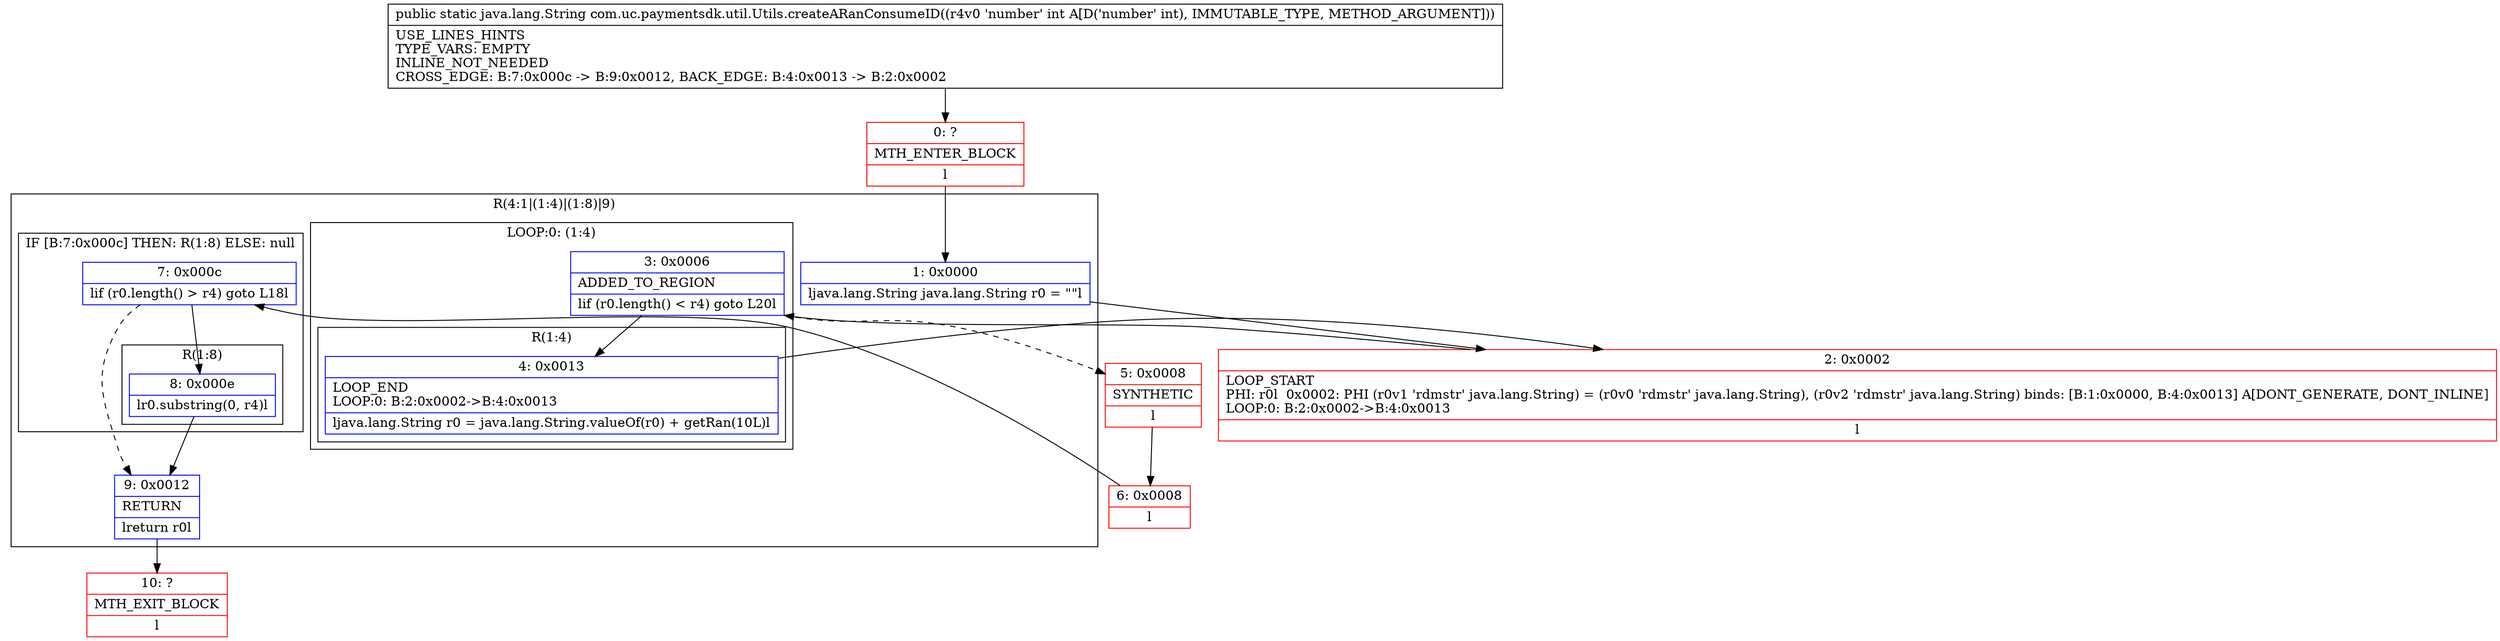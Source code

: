 digraph "CFG forcom.uc.paymentsdk.util.Utils.createARanConsumeID(I)Ljava\/lang\/String;" {
subgraph cluster_Region_1520000502 {
label = "R(4:1|(1:4)|(1:8)|9)";
node [shape=record,color=blue];
Node_1 [shape=record,label="{1\:\ 0x0000|ljava.lang.String java.lang.String r0 = \"\"l}"];
subgraph cluster_LoopRegion_890445771 {
label = "LOOP:0: (1:4)";
node [shape=record,color=blue];
Node_3 [shape=record,label="{3\:\ 0x0006|ADDED_TO_REGION\l|lif (r0.length() \< r4) goto L20l}"];
subgraph cluster_Region_933022840 {
label = "R(1:4)";
node [shape=record,color=blue];
Node_4 [shape=record,label="{4\:\ 0x0013|LOOP_END\lLOOP:0: B:2:0x0002\-\>B:4:0x0013\l|ljava.lang.String r0 = java.lang.String.valueOf(r0) + getRan(10L)l}"];
}
}
subgraph cluster_IfRegion_1582306424 {
label = "IF [B:7:0x000c] THEN: R(1:8) ELSE: null";
node [shape=record,color=blue];
Node_7 [shape=record,label="{7\:\ 0x000c|lif (r0.length() \> r4) goto L18l}"];
subgraph cluster_Region_1320584361 {
label = "R(1:8)";
node [shape=record,color=blue];
Node_8 [shape=record,label="{8\:\ 0x000e|lr0.substring(0, r4)l}"];
}
}
Node_9 [shape=record,label="{9\:\ 0x0012|RETURN\l|lreturn r0l}"];
}
Node_0 [shape=record,color=red,label="{0\:\ ?|MTH_ENTER_BLOCK\l|l}"];
Node_2 [shape=record,color=red,label="{2\:\ 0x0002|LOOP_START\lPHI: r0l  0x0002: PHI (r0v1 'rdmstr' java.lang.String) = (r0v0 'rdmstr' java.lang.String), (r0v2 'rdmstr' java.lang.String) binds: [B:1:0x0000, B:4:0x0013] A[DONT_GENERATE, DONT_INLINE]\lLOOP:0: B:2:0x0002\-\>B:4:0x0013\l|l}"];
Node_5 [shape=record,color=red,label="{5\:\ 0x0008|SYNTHETIC\l|l}"];
Node_6 [shape=record,color=red,label="{6\:\ 0x0008|l}"];
Node_10 [shape=record,color=red,label="{10\:\ ?|MTH_EXIT_BLOCK\l|l}"];
MethodNode[shape=record,label="{public static java.lang.String com.uc.paymentsdk.util.Utils.createARanConsumeID((r4v0 'number' int A[D('number' int), IMMUTABLE_TYPE, METHOD_ARGUMENT]))  | USE_LINES_HINTS\lTYPE_VARS: EMPTY\lINLINE_NOT_NEEDED\lCROSS_EDGE: B:7:0x000c \-\> B:9:0x0012, BACK_EDGE: B:4:0x0013 \-\> B:2:0x0002\l}"];
MethodNode -> Node_0;
Node_1 -> Node_2;
Node_3 -> Node_4;
Node_3 -> Node_5[style=dashed];
Node_4 -> Node_2;
Node_7 -> Node_8;
Node_7 -> Node_9[style=dashed];
Node_8 -> Node_9;
Node_9 -> Node_10;
Node_0 -> Node_1;
Node_2 -> Node_3;
Node_5 -> Node_6;
Node_6 -> Node_7;
}

